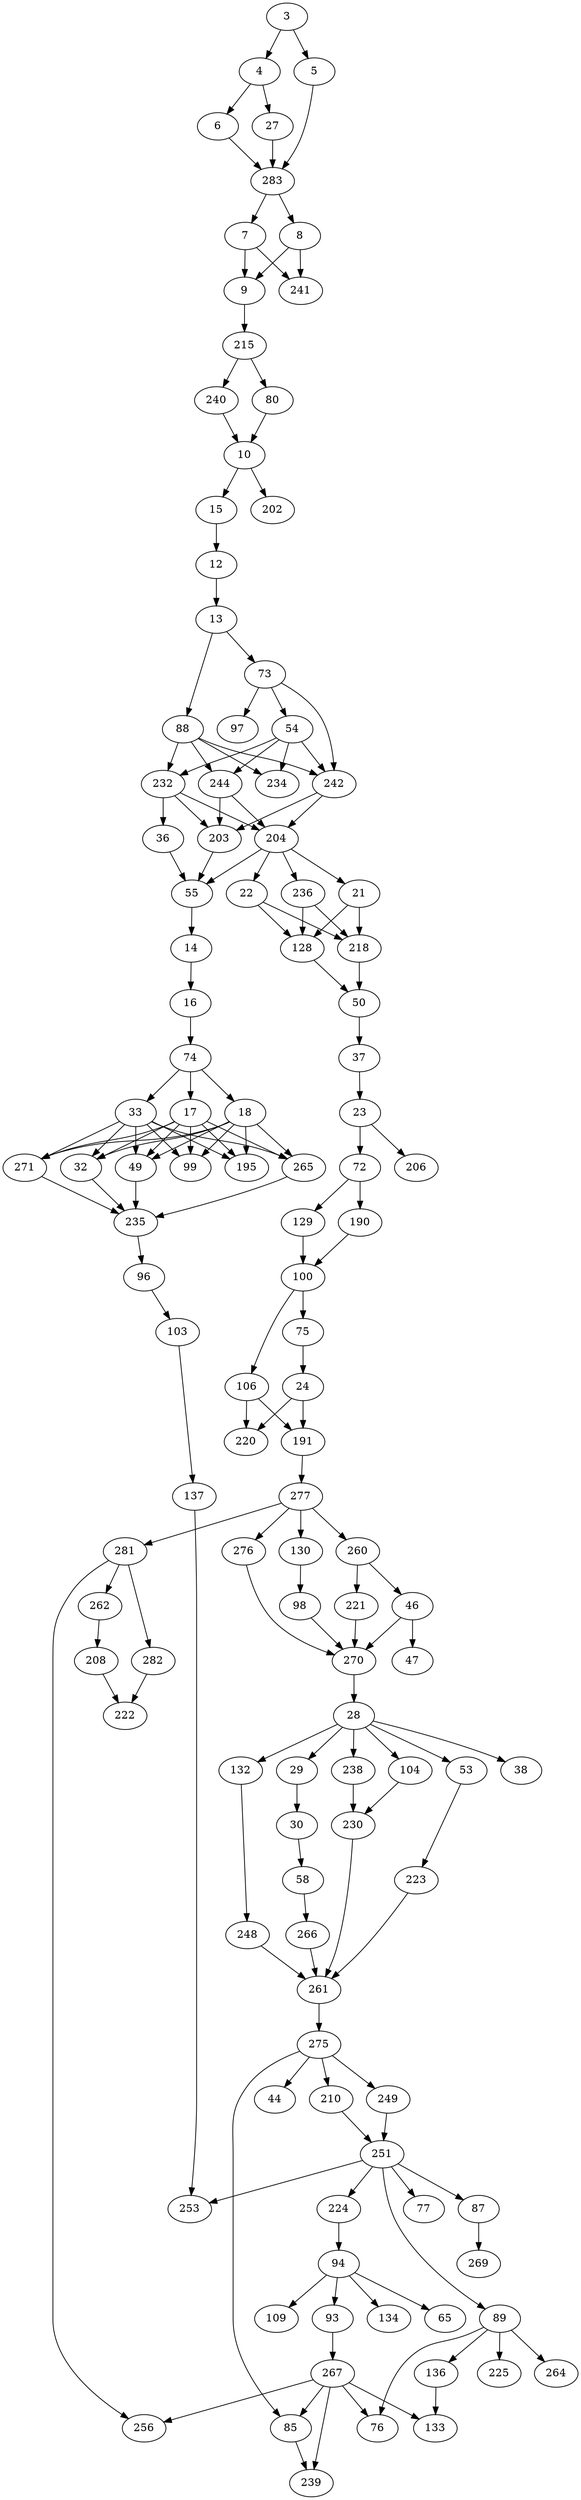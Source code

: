 digraph {

10 [href="https://github.com/pangfengliu/programmingtasks/issues/10"]
100 [href="https://github.com/pangfengliu/programmingtasks/issues/100"]
103 [href="https://github.com/pangfengliu/programmingtasks/issues/103"]
104 [href="https://github.com/pangfengliu/programmingtasks/issues/104"]
106 [href="https://github.com/pangfengliu/programmingtasks/issues/106"]
109 [href="https://github.com/pangfengliu/programmingtasks/issues/109"]
12 [href="https://github.com/pangfengliu/programmingtasks/issues/12"]
128 [href="https://github.com/pangfengliu/programmingtasks/issues/128"]
129 [href="https://github.com/pangfengliu/programmingtasks/issues/129"]
13 [href="https://github.com/pangfengliu/programmingtasks/issues/13"]
130 [href="https://github.com/pangfengliu/programmingtasks/issues/130"]
132 [href="https://github.com/pangfengliu/programmingtasks/issues/132"]
133 [href="https://github.com/pangfengliu/programmingtasks/issues/133"]
134 [href="https://github.com/pangfengliu/programmingtasks/issues/134"]
136 [href="https://github.com/pangfengliu/programmingtasks/issues/136"]
137 [href="https://github.com/pangfengliu/programmingtasks/issues/137"]
14 [href="https://github.com/pangfengliu/programmingtasks/issues/14"]
15 [href="https://github.com/pangfengliu/programmingtasks/issues/15"]
16 [href="https://github.com/pangfengliu/programmingtasks/issues/16"]
17 [href="https://github.com/pangfengliu/programmingtasks/issues/17"]
18 [href="https://github.com/pangfengliu/programmingtasks/issues/18"]
190 [href="https://github.com/pangfengliu/programmingtasks/issues/190"]
191 [href="https://github.com/pangfengliu/programmingtasks/issues/191"]
195 [href="https://github.com/pangfengliu/programmingtasks/issues/195"]
202 [href="https://github.com/pangfengliu/programmingtasks/issues/202"]
203 [href="https://github.com/pangfengliu/programmingtasks/issues/203"]
204 [href="https://github.com/pangfengliu/programmingtasks/issues/204"]
206 [href="https://github.com/pangfengliu/programmingtasks/issues/206"]
208 [href="https://github.com/pangfengliu/programmingtasks/issues/208"]
21 [href="https://github.com/pangfengliu/programmingtasks/issues/21"]
210 [href="https://github.com/pangfengliu/programmingtasks/issues/210"]
215 [href="https://github.com/pangfengliu/programmingtasks/issues/215"]
218 [href="https://github.com/pangfengliu/programmingtasks/issues/218"]
22 [href="https://github.com/pangfengliu/programmingtasks/issues/22"]
220 [href="https://github.com/pangfengliu/programmingtasks/issues/220"]
221 [href="https://github.com/pangfengliu/programmingtasks/issues/221"]
222 [href="https://github.com/pangfengliu/programmingtasks/issues/222"]
223 [href="https://github.com/pangfengliu/programmingtasks/issues/223"]
224 [href="https://github.com/pangfengliu/programmingtasks/issues/224"]
225 [href="https://github.com/pangfengliu/programmingtasks/issues/225"]
23 [href="https://github.com/pangfengliu/programmingtasks/issues/23"]
230 [href="https://github.com/pangfengliu/programmingtasks/issues/230"]
232 [href="https://github.com/pangfengliu/programmingtasks/issues/232"]
234 [href="https://github.com/pangfengliu/programmingtasks/issues/234"]
235 [href="https://github.com/pangfengliu/programmingtasks/issues/235"]
236 [href="https://github.com/pangfengliu/programmingtasks/issues/236"]
238 [href="https://github.com/pangfengliu/programmingtasks/issues/238"]
239 [href="https://github.com/pangfengliu/programmingtasks/issues/239"]
24 [href="https://github.com/pangfengliu/programmingtasks/issues/24"]
240 [href="https://github.com/pangfengliu/programmingtasks/issues/240"]
241 [href="https://github.com/pangfengliu/programmingtasks/issues/241"]
242 [href="https://github.com/pangfengliu/programmingtasks/issues/242"]
244 [href="https://github.com/pangfengliu/programmingtasks/issues/244"]
248 [href="https://github.com/pangfengliu/programmingtasks/issues/248"]
249 [href="https://github.com/pangfengliu/programmingtasks/issues/249"]
251 [href="https://github.com/pangfengliu/programmingtasks/issues/251"]
253 [href="https://github.com/pangfengliu/programmingtasks/issues/253"]
256 [href="https://github.com/pangfengliu/programmingtasks/issues/256"]
260 [href="https://github.com/pangfengliu/programmingtasks/issues/260"]
261 [href="https://github.com/pangfengliu/programmingtasks/issues/261"]
262 [href="https://github.com/pangfengliu/programmingtasks/issues/262"]
264 [href="https://github.com/pangfengliu/programmingtasks/issues/264"]
265 [href="https://github.com/pangfengliu/programmingtasks/issues/265"]
266 [href="https://github.com/pangfengliu/programmingtasks/issues/266"]
267 [href="https://github.com/pangfengliu/programmingtasks/issues/267"]
269 [href="https://github.com/pangfengliu/programmingtasks/issues/269"]
27 [href="https://github.com/pangfengliu/programmingtasks/issues/27"]
270 [href="https://github.com/pangfengliu/programmingtasks/issues/270"]
271 [href="https://github.com/pangfengliu/programmingtasks/issues/271"]
275 [href="https://github.com/pangfengliu/programmingtasks/issues/275"]
276 [href="https://github.com/pangfengliu/programmingtasks/issues/276"]
277 [href="https://github.com/pangfengliu/programmingtasks/issues/277"]
28 [href="https://github.com/pangfengliu/programmingtasks/issues/28"]
281 [href="https://github.com/pangfengliu/programmingtasks/issues/281"]
282 [href="https://github.com/pangfengliu/programmingtasks/issues/282"]
283 [href="https://github.com/pangfengliu/programmingtasks/issues/283"]
29 [href="https://github.com/pangfengliu/programmingtasks/issues/29"]
3 [href="https://github.com/pangfengliu/programmingtasks/issues/3"]
30 [href="https://github.com/pangfengliu/programmingtasks/issues/30"]
32 [href="https://github.com/pangfengliu/programmingtasks/issues/32"]
33 [href="https://github.com/pangfengliu/programmingtasks/issues/33"]
36 [href="https://github.com/pangfengliu/programmingtasks/issues/36"]
37 [href="https://github.com/pangfengliu/programmingtasks/issues/37"]
38 [href="https://github.com/pangfengliu/programmingtasks/issues/38"]
4 [href="https://github.com/pangfengliu/programmingtasks/issues/4"]
44 [href="https://github.com/pangfengliu/programmingtasks/issues/44"]
46 [href="https://github.com/pangfengliu/programmingtasks/issues/46"]
47 [href="https://github.com/pangfengliu/programmingtasks/issues/47"]
49 [href="https://github.com/pangfengliu/programmingtasks/issues/49"]
5 [href="https://github.com/pangfengliu/programmingtasks/issues/5"]
50 [href="https://github.com/pangfengliu/programmingtasks/issues/50"]
53 [href="https://github.com/pangfengliu/programmingtasks/issues/53"]
54 [href="https://github.com/pangfengliu/programmingtasks/issues/54"]
55 [href="https://github.com/pangfengliu/programmingtasks/issues/55"]
58 [href="https://github.com/pangfengliu/programmingtasks/issues/58"]
6 [href="https://github.com/pangfengliu/programmingtasks/issues/6"]
65 [href="https://github.com/pangfengliu/programmingtasks/issues/65"]
7 [href="https://github.com/pangfengliu/programmingtasks/issues/7"]
72 [href="https://github.com/pangfengliu/programmingtasks/issues/72"]
73 [href="https://github.com/pangfengliu/programmingtasks/issues/73"]
74 [href="https://github.com/pangfengliu/programmingtasks/issues/74"]
75 [href="https://github.com/pangfengliu/programmingtasks/issues/75"]
76 [href="https://github.com/pangfengliu/programmingtasks/issues/76"]
77 [href="https://github.com/pangfengliu/programmingtasks/issues/77"]
8 [href="https://github.com/pangfengliu/programmingtasks/issues/8"]
80 [href="https://github.com/pangfengliu/programmingtasks/issues/80"]
85 [href="https://github.com/pangfengliu/programmingtasks/issues/85"]
87 [href="https://github.com/pangfengliu/programmingtasks/issues/87"]
88 [href="https://github.com/pangfengliu/programmingtasks/issues/88"]
89 [href="https://github.com/pangfengliu/programmingtasks/issues/89"]
9 [href="https://github.com/pangfengliu/programmingtasks/issues/9"]
93 [href="https://github.com/pangfengliu/programmingtasks/issues/93"]
94 [href="https://github.com/pangfengliu/programmingtasks/issues/94"]
96 [href="https://github.com/pangfengliu/programmingtasks/issues/96"]
97 [href="https://github.com/pangfengliu/programmingtasks/issues/97"]
98 [href="https://github.com/pangfengliu/programmingtasks/issues/98"]
99 [href="https://github.com/pangfengliu/programmingtasks/issues/99"]


// level I basic IO and arithmetic

   3 -> {4 5}		// print two numbers -> add three numbers, area volume
   4 -> {6 27}		// -> print three digits, area surface (hard)
   {5 6 27} -> 283	// level I boss (chicken, rabbit, crab (easy))

// level II comparison and logic	

   283 -> {8, 7}		// -> riangle length, 
   {8, 7} -> 241		//level II boss (original in quadral?

// level III if-the-else switch

   {8, 7} -> {9} 			// integer score
   9 -> 215			// chicken, rabbit, crab (hard)
   215 -> {80 240} 		// quadral type, triangle type
   {80 240} -> 10
   10 -> 202		// level III boss

// level IV loop

   10 -> 15 
   15 -> 12
   12 -> 13
   13 -> {73, 88}
   232 -> 36
   73 -> 97
   {54 73 88} -> 242
   {54 88} -> {244 234 232}
   73 -> 54
   {244 242 232} -> {203 204}
   {203 204 36} -> 55	// level IV boss

// level V array

   55 -> 14			// print sequence backward
   14 -> 16			// even and odd
   16 -> 74			// Mn, Mnplus1, ...
   74 -> {17 18 33}		// coulmn average, larger than
				// neghtbors, intersections
				
   {17 18 33} -> {99 195}	// bingo, tictactoe
   {17 18 33} -> 32		// longest double palindrome
   {17 18 33} -> {49 265}	// sum maximum and min
       	      	 		// 265 min containing box
   {17 18 33} -> 271 		// multiply polynomial 

   {32 49 265 271} -> 235 // pachingo

// level VI function

   204 -> 236			// lcm
   204 -> 22			// negative and positive
   204 -> 21			// maximum in matrix
   {236 22 21} -> 128		// city roads in function
   {236 22 21} -> 218		// sum of selection
   {128 218} -> 50		// overlap area

   // level boss
   50 -> 37 			// metal value

// side track: floating point numbers
   
   235 -> 96			// cow and house
   96 -> 103

// level VII pointer

   37 -> 23 			//find max in pointer array
   23 -> 206			//card shuffle
   23 -> 72 			// fill the array 
   72 -> 129			// zig zag array
   72 -> 190			// function evaluation
   {129 190} -> 100 			// snake order

// level VIII character

   100 -> 75			// count characters
   75 -> 24			// vowel consonant and digit
   100 -> 106			// divisible 
   {24 106} -> {191 220} 		// character, word, tokenms, & sentence count
   {191} -> 277				//digits

// level IX string

   277 -> 130 			// similar string
   277 -> 260 			// string fusion
   277 -> 276			// abbreviation

   260 -> 46			// play with words
   46 -> 47			// play with words too

   130 -> 98			// food ingredients

   260 -> 221 			// typesetting

   {46 276 98 221} -> 270			// BASIC

// level X extended data type and bit operation

   277 -> 281			// number of ones
   281 -> 262			// maximum consecutive ones
   281 -> 282			// maximum ones for longlong

   262 -> 208			// print a bitmap

   {282 208} -> 222		//bookshelf

// level XI recursion
   
   270 -> 28			// sum of aquares

   28 -> 38			// witchcraft
   28 -> 238 			// subset sum
   28 -> 104			// material composition
   {238 104} -> 230		// knapsack


   28 -> 53			// permutation
   53 -> 223			// tiles   

   28 -> 29			// from one corner to another
   29 -> 30			// from one corner to another with obstacle
   58 -> 266			// edit distance
   30 -> 58 			// lake

   28 -> 132			// color countries
   132 -> 248 			// mine field
   {248 266 223 230} -> 261			// puzzle equation (boss)

// level XII structure

   261 -> 275			// set
   275 -> 249			// company
   275 -> 210			// SQL database
   275 -> 44			// library fine
   {249 210} -> 251			// company again

// level XIII file IO

   251 -> 89    		// file encoding
   89 -> 264			// frequency count
   89 -> 136			// binary grad to HTML
   89 -> 225 			// friends
 
// level XIV data structures & object

   251 -> 77 	  		// get the i-th elelment
   251 -> 87			// merge list
   87 -> 269			// memory allocation

   251 -> 224			// super and sub
   224 -> 94			// tree traversal
   94 -> 109			// path printing
   94 -> 134			// reconstruct a tree
   94 -> 65			// expression tree
   94 -> 93			// heap
 
// level XV standard library
   93 -> 267   			// traveling distance
   {275, 267} -> 85			// sort dates
   {267, 136} -> 133			// word count with struct
   {267, 85} -> 239			// daily expense
   {267, 281} -> 256			// one count sorting
   {267, 89} -> 76			// string comparison
   
   103 -> 137			// Student grades    
   {137, 251} -> 253			// time object
}